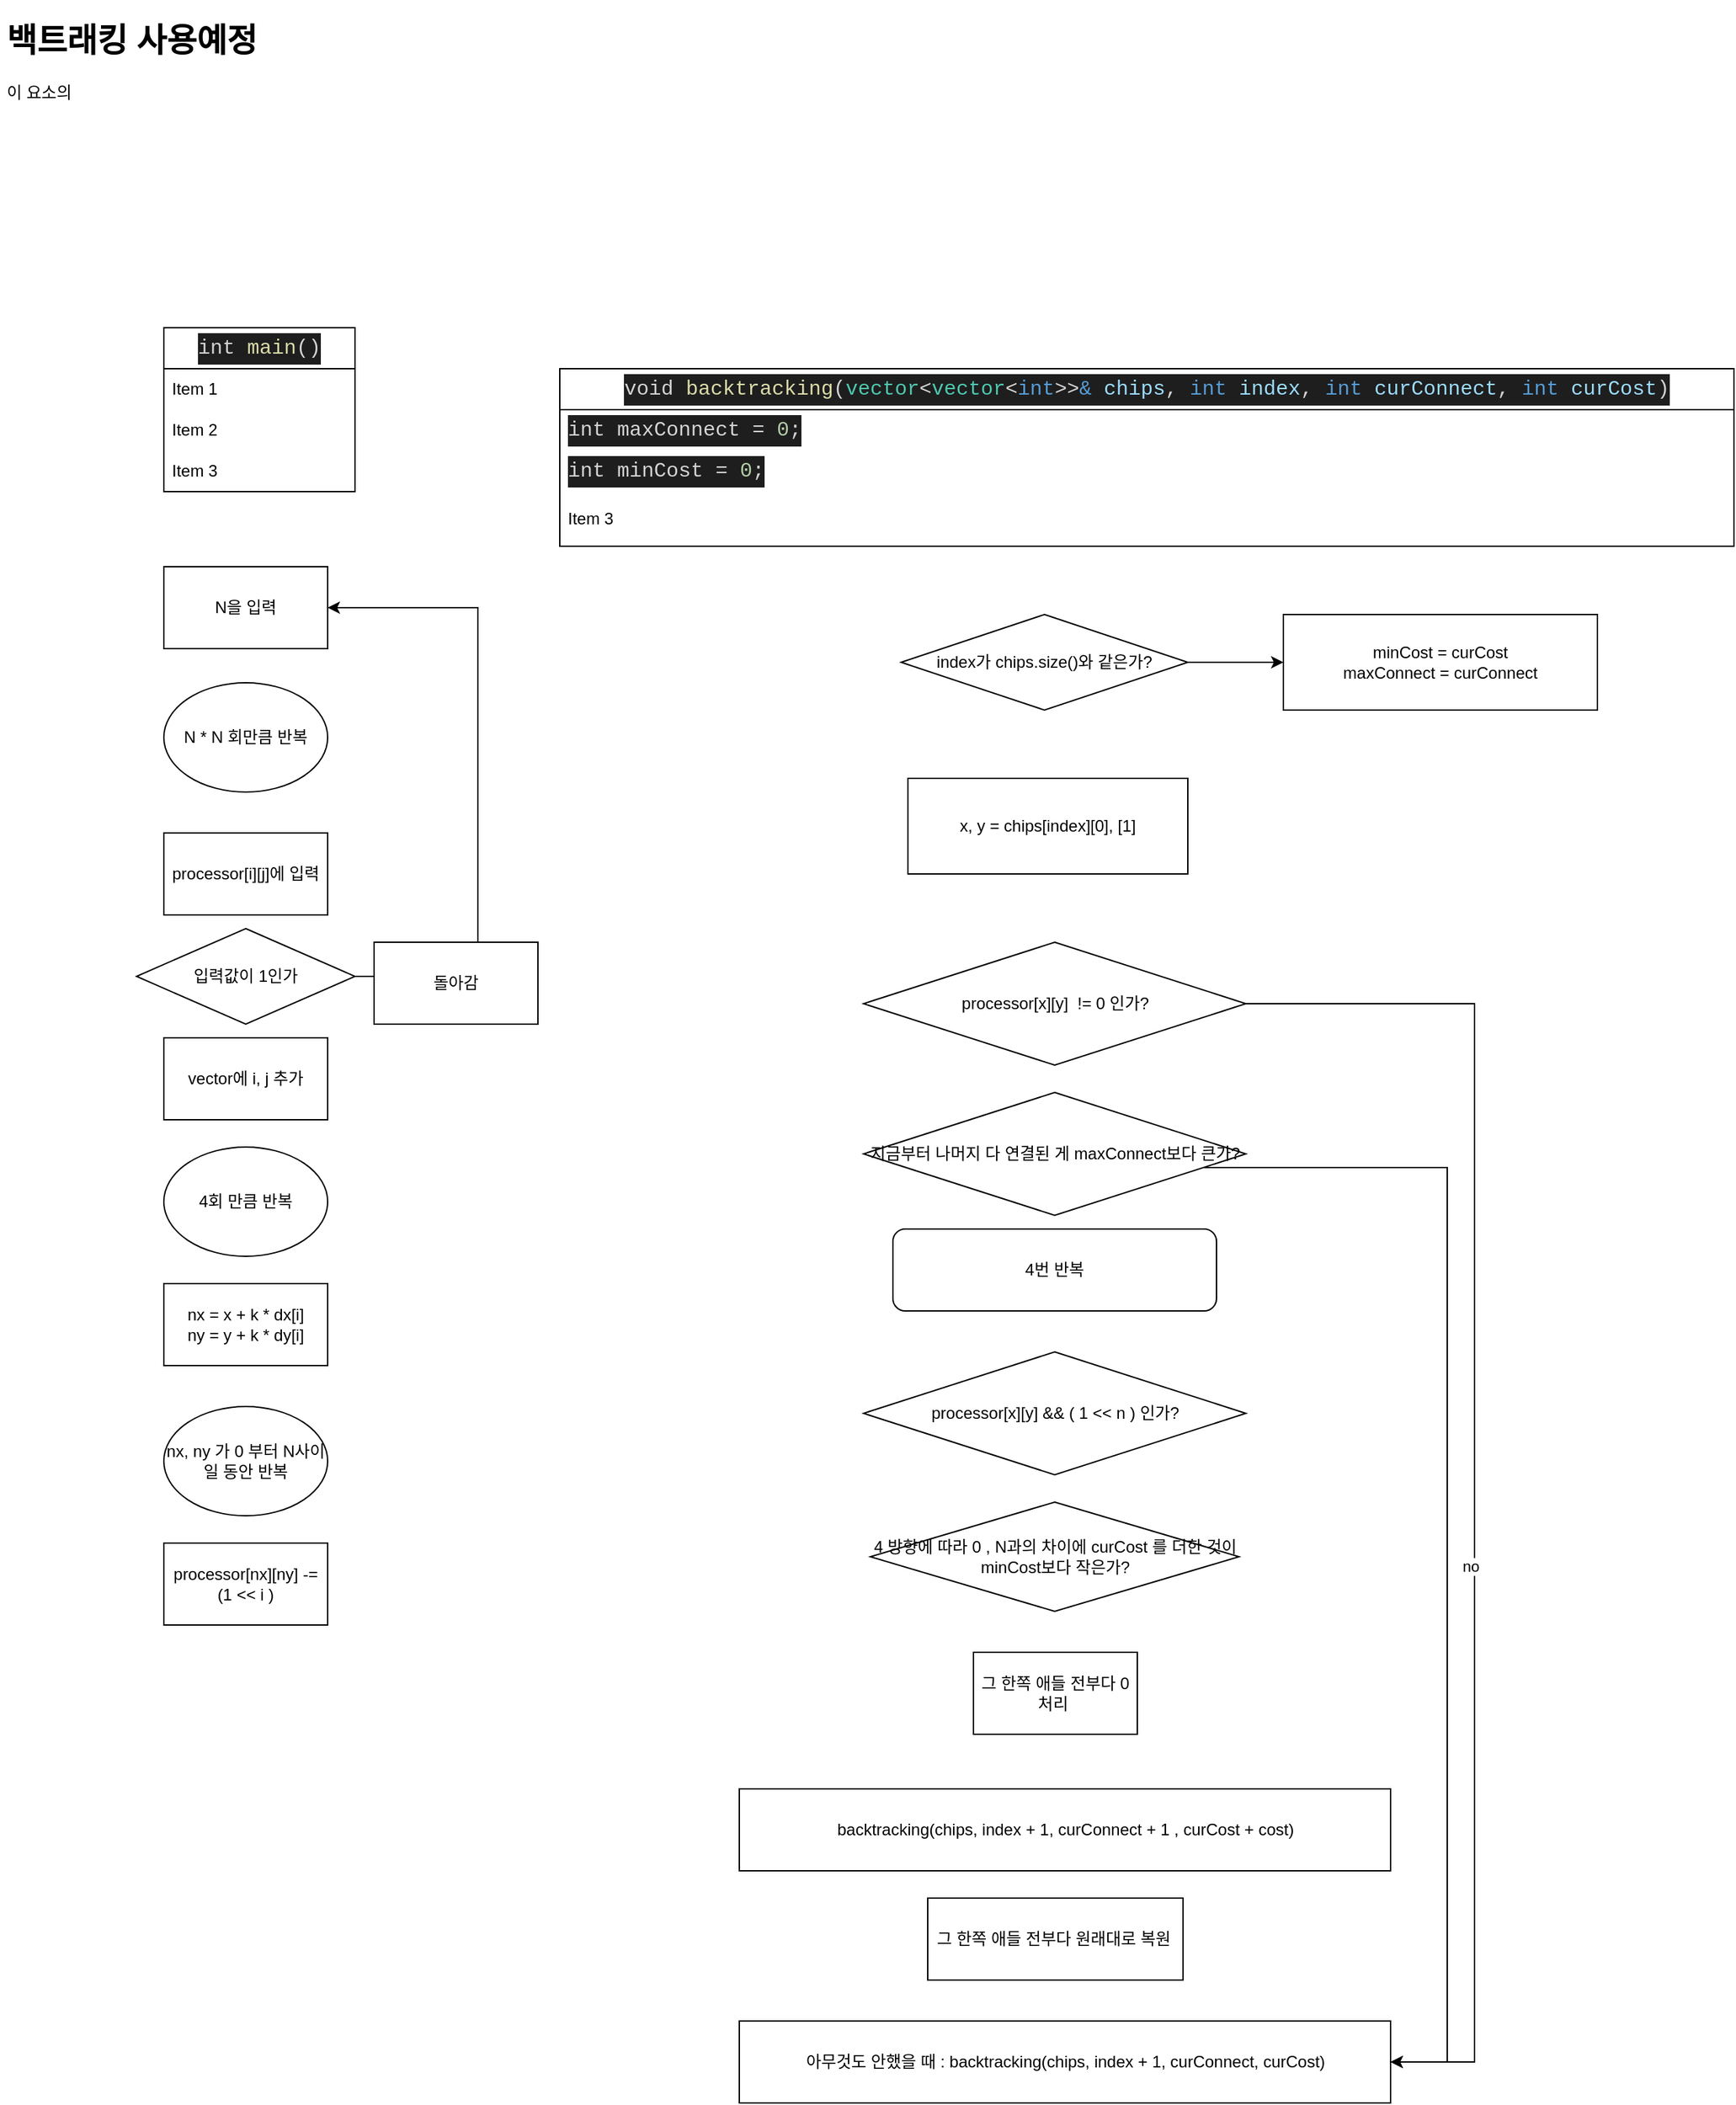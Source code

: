 <mxfile version="22.1.2" type="device">
  <diagram name="페이지-1" id="G5uaXXod4RbvGNig31LY">
    <mxGraphModel dx="1880" dy="1426" grid="1" gridSize="10" guides="1" tooltips="1" connect="1" arrows="1" fold="1" page="1" pageScale="1" pageWidth="827" pageHeight="1169" math="0" shadow="0">
      <root>
        <mxCell id="0" />
        <mxCell id="1" parent="0" />
        <mxCell id="gZZVAIuzQUAoZGuqoyAK-1" value="&lt;h1&gt;백트래킹 사용예정&lt;/h1&gt;&lt;p&gt;이 요소의&amp;nbsp;&lt;/p&gt;" style="text;html=1;strokeColor=none;fillColor=none;spacing=5;spacingTop=-20;whiteSpace=wrap;overflow=hidden;rounded=0;" vertex="1" parent="1">
          <mxGeometry x="20" y="120" width="440" height="130" as="geometry" />
        </mxCell>
        <mxCell id="gZZVAIuzQUAoZGuqoyAK-2" value="&lt;div style=&quot;color: rgb(212, 212, 212); background-color: rgb(30, 30, 30); font-family: Menlo, Monaco, &amp;quot;Courier New&amp;quot;, monospace; font-size: 15px; line-height: 23px;&quot;&gt;int &lt;span style=&quot;color: #dcdcaa;&quot;&gt;main&lt;/span&gt;()&lt;/div&gt;" style="swimlane;fontStyle=0;childLayout=stackLayout;horizontal=1;startSize=30;horizontalStack=0;resizeParent=1;resizeParentMax=0;resizeLast=0;collapsible=1;marginBottom=0;whiteSpace=wrap;html=1;" vertex="1" parent="1">
          <mxGeometry x="140" y="350" width="140" height="120" as="geometry" />
        </mxCell>
        <mxCell id="gZZVAIuzQUAoZGuqoyAK-3" value="Item 1" style="text;strokeColor=none;fillColor=none;align=left;verticalAlign=middle;spacingLeft=4;spacingRight=4;overflow=hidden;points=[[0,0.5],[1,0.5]];portConstraint=eastwest;rotatable=0;whiteSpace=wrap;html=1;" vertex="1" parent="gZZVAIuzQUAoZGuqoyAK-2">
          <mxGeometry y="30" width="140" height="30" as="geometry" />
        </mxCell>
        <mxCell id="gZZVAIuzQUAoZGuqoyAK-4" value="Item 2" style="text;strokeColor=none;fillColor=none;align=left;verticalAlign=middle;spacingLeft=4;spacingRight=4;overflow=hidden;points=[[0,0.5],[1,0.5]];portConstraint=eastwest;rotatable=0;whiteSpace=wrap;html=1;" vertex="1" parent="gZZVAIuzQUAoZGuqoyAK-2">
          <mxGeometry y="60" width="140" height="30" as="geometry" />
        </mxCell>
        <mxCell id="gZZVAIuzQUAoZGuqoyAK-5" value="Item 3" style="text;strokeColor=none;fillColor=none;align=left;verticalAlign=middle;spacingLeft=4;spacingRight=4;overflow=hidden;points=[[0,0.5],[1,0.5]];portConstraint=eastwest;rotatable=0;whiteSpace=wrap;html=1;" vertex="1" parent="gZZVAIuzQUAoZGuqoyAK-2">
          <mxGeometry y="90" width="140" height="30" as="geometry" />
        </mxCell>
        <mxCell id="gZZVAIuzQUAoZGuqoyAK-6" value="N을 입력" style="rounded=0;whiteSpace=wrap;html=1;" vertex="1" parent="1">
          <mxGeometry x="140" y="525" width="120" height="60" as="geometry" />
        </mxCell>
        <mxCell id="gZZVAIuzQUAoZGuqoyAK-7" value="N * N 회만큼 반복" style="ellipse;whiteSpace=wrap;html=1;" vertex="1" parent="1">
          <mxGeometry x="140" y="610" width="120" height="80" as="geometry" />
        </mxCell>
        <mxCell id="gZZVAIuzQUAoZGuqoyAK-8" value="processor[i][j]에 입력" style="rounded=0;whiteSpace=wrap;html=1;" vertex="1" parent="1">
          <mxGeometry x="140" y="720" width="120" height="60" as="geometry" />
        </mxCell>
        <mxCell id="gZZVAIuzQUAoZGuqoyAK-14" value="" style="edgeStyle=orthogonalEdgeStyle;rounded=0;orthogonalLoop=1;jettySize=auto;html=1;" edge="1" parent="1" source="gZZVAIuzQUAoZGuqoyAK-9" target="gZZVAIuzQUAoZGuqoyAK-12">
          <mxGeometry relative="1" as="geometry" />
        </mxCell>
        <mxCell id="gZZVAIuzQUAoZGuqoyAK-9" value="입력값이 1인가" style="rhombus;whiteSpace=wrap;html=1;" vertex="1" parent="1">
          <mxGeometry x="120" y="790" width="160" height="70" as="geometry" />
        </mxCell>
        <mxCell id="gZZVAIuzQUAoZGuqoyAK-10" value="vector에 i, j 추가" style="whiteSpace=wrap;html=1;" vertex="1" parent="1">
          <mxGeometry x="140" y="870" width="120" height="60" as="geometry" />
        </mxCell>
        <mxCell id="gZZVAIuzQUAoZGuqoyAK-11" value="4회 만큼 반복" style="ellipse;whiteSpace=wrap;html=1;" vertex="1" parent="1">
          <mxGeometry x="140" y="950" width="120" height="80" as="geometry" />
        </mxCell>
        <mxCell id="gZZVAIuzQUAoZGuqoyAK-13" style="edgeStyle=orthogonalEdgeStyle;rounded=0;orthogonalLoop=1;jettySize=auto;html=1;entryX=1;entryY=0.5;entryDx=0;entryDy=0;" edge="1" parent="1" source="gZZVAIuzQUAoZGuqoyAK-12" target="gZZVAIuzQUAoZGuqoyAK-6">
          <mxGeometry relative="1" as="geometry">
            <Array as="points">
              <mxPoint x="370" y="555" />
            </Array>
          </mxGeometry>
        </mxCell>
        <mxCell id="gZZVAIuzQUAoZGuqoyAK-12" value="돌아감" style="whiteSpace=wrap;html=1;" vertex="1" parent="1">
          <mxGeometry x="294" y="800" width="120" height="60" as="geometry" />
        </mxCell>
        <mxCell id="gZZVAIuzQUAoZGuqoyAK-15" value="nx = x + k * dx[i]&lt;br&gt;ny = y + k * dy[i]" style="whiteSpace=wrap;html=1;" vertex="1" parent="1">
          <mxGeometry x="140" y="1050" width="120" height="60" as="geometry" />
        </mxCell>
        <mxCell id="gZZVAIuzQUAoZGuqoyAK-16" value="nx, ny 가 0 부터 N사이일 동안 반복" style="ellipse;whiteSpace=wrap;html=1;" vertex="1" parent="1">
          <mxGeometry x="140" y="1140" width="120" height="80" as="geometry" />
        </mxCell>
        <mxCell id="gZZVAIuzQUAoZGuqoyAK-17" value="processor[nx][ny] -= (1 &amp;lt;&amp;lt; i )" style="whiteSpace=wrap;html=1;" vertex="1" parent="1">
          <mxGeometry x="140" y="1240" width="120" height="60" as="geometry" />
        </mxCell>
        <mxCell id="gZZVAIuzQUAoZGuqoyAK-18" value="&lt;div style=&quot;color: rgb(212, 212, 212); background-color: rgb(30, 30, 30); font-family: Menlo, Monaco, &amp;quot;Courier New&amp;quot;, monospace; font-size: 15px; line-height: 23px;&quot;&gt;&lt;div style=&quot;line-height: 23px;&quot;&gt;&lt;div style=&quot;line-height: 23px;&quot;&gt;void&amp;nbsp;&lt;span style=&quot;color: #dcdcaa;&quot;&gt;backtracking&lt;/span&gt;(&lt;span style=&quot;color: #4ec9b0;&quot;&gt;vector&lt;/span&gt;&amp;lt;&lt;span style=&quot;color: #4ec9b0;&quot;&gt;vector&lt;/span&gt;&amp;lt;&lt;span style=&quot;color: #569cd6;&quot;&gt;int&lt;/span&gt;&amp;gt;&amp;gt;&lt;span style=&quot;color: #569cd6;&quot;&gt;&amp;amp;&lt;/span&gt; &lt;span style=&quot;color: #9cdcfe;&quot;&gt;chips&lt;/span&gt;, &lt;span style=&quot;color: #569cd6;&quot;&gt;int&lt;/span&gt; &lt;span style=&quot;color: #9cdcfe;&quot;&gt;index&lt;/span&gt;, &lt;span style=&quot;color: #569cd6;&quot;&gt;int&lt;/span&gt; &lt;span style=&quot;color: #9cdcfe;&quot;&gt;curConnect&lt;/span&gt;, &lt;span style=&quot;color: #569cd6;&quot;&gt;int&lt;/span&gt; &lt;span style=&quot;color: #9cdcfe;&quot;&gt;curCost&lt;/span&gt;)&lt;/div&gt;&lt;/div&gt;&lt;/div&gt;" style="swimlane;fontStyle=0;childLayout=stackLayout;horizontal=1;startSize=30;horizontalStack=0;resizeParent=1;resizeParentMax=0;resizeLast=0;collapsible=1;marginBottom=0;whiteSpace=wrap;html=1;" vertex="1" parent="1">
          <mxGeometry x="430" y="380" width="860" height="130" as="geometry" />
        </mxCell>
        <mxCell id="gZZVAIuzQUAoZGuqoyAK-19" value="&lt;div style=&quot;color: rgb(212, 212, 212); background-color: rgb(30, 30, 30); font-family: Menlo, Monaco, &amp;quot;Courier New&amp;quot;, monospace; font-size: 15px; line-height: 23px;&quot;&gt;int maxConnect = &lt;span style=&quot;color: #b5cea8;&quot;&gt;0&lt;/span&gt;;&lt;/div&gt;" style="text;strokeColor=none;fillColor=none;align=left;verticalAlign=middle;spacingLeft=4;spacingRight=4;overflow=hidden;points=[[0,0.5],[1,0.5]];portConstraint=eastwest;rotatable=0;whiteSpace=wrap;html=1;" vertex="1" parent="gZZVAIuzQUAoZGuqoyAK-18">
          <mxGeometry y="30" width="860" height="30" as="geometry" />
        </mxCell>
        <mxCell id="gZZVAIuzQUAoZGuqoyAK-20" value="&lt;div style=&quot;color: rgb(212, 212, 212); background-color: rgb(30, 30, 30); font-family: Menlo, Monaco, &amp;quot;Courier New&amp;quot;, monospace; font-size: 15px; line-height: 23px;&quot;&gt;int minCost = &lt;span style=&quot;color: #b5cea8;&quot;&gt;0&lt;/span&gt;;   &lt;/div&gt;" style="text;strokeColor=none;fillColor=none;align=left;verticalAlign=middle;spacingLeft=4;spacingRight=4;overflow=hidden;points=[[0,0.5],[1,0.5]];portConstraint=eastwest;rotatable=0;whiteSpace=wrap;html=1;" vertex="1" parent="gZZVAIuzQUAoZGuqoyAK-18">
          <mxGeometry y="60" width="860" height="30" as="geometry" />
        </mxCell>
        <mxCell id="gZZVAIuzQUAoZGuqoyAK-21" value="Item 3" style="text;strokeColor=none;fillColor=none;align=left;verticalAlign=middle;spacingLeft=4;spacingRight=4;overflow=hidden;points=[[0,0.5],[1,0.5]];portConstraint=eastwest;rotatable=0;whiteSpace=wrap;html=1;" vertex="1" parent="gZZVAIuzQUAoZGuqoyAK-18">
          <mxGeometry y="90" width="860" height="40" as="geometry" />
        </mxCell>
        <mxCell id="gZZVAIuzQUAoZGuqoyAK-25" value="" style="edgeStyle=orthogonalEdgeStyle;rounded=0;orthogonalLoop=1;jettySize=auto;html=1;" edge="1" parent="1" source="gZZVAIuzQUAoZGuqoyAK-22" target="gZZVAIuzQUAoZGuqoyAK-24">
          <mxGeometry relative="1" as="geometry" />
        </mxCell>
        <mxCell id="gZZVAIuzQUAoZGuqoyAK-22" value="index가 chips.size()와 같은가?" style="rounded=0;whiteSpace=wrap;html=1;shape=rhombus;perimeter=rhombusPerimeter;" vertex="1" parent="1">
          <mxGeometry x="680" y="560" width="210" height="70" as="geometry" />
        </mxCell>
        <mxCell id="gZZVAIuzQUAoZGuqoyAK-24" value="minCost = curCost&lt;br&gt;maxConnect = curConnect" style="rounded=0;whiteSpace=wrap;html=1;" vertex="1" parent="1">
          <mxGeometry x="960" y="560" width="230" height="70" as="geometry" />
        </mxCell>
        <mxCell id="gZZVAIuzQUAoZGuqoyAK-27" value="x, y = chips[index][0], [1]" style="whiteSpace=wrap;html=1;rounded=0;" vertex="1" parent="1">
          <mxGeometry x="685" y="680" width="205" height="70" as="geometry" />
        </mxCell>
        <mxCell id="gZZVAIuzQUAoZGuqoyAK-45" style="edgeStyle=orthogonalEdgeStyle;rounded=0;orthogonalLoop=1;jettySize=auto;html=1;entryX=1;entryY=0.5;entryDx=0;entryDy=0;" edge="1" parent="1" source="gZZVAIuzQUAoZGuqoyAK-28" target="gZZVAIuzQUAoZGuqoyAK-29">
          <mxGeometry relative="1" as="geometry">
            <Array as="points">
              <mxPoint x="1080" y="965" />
              <mxPoint x="1080" y="1620" />
              <mxPoint x="1039" y="1620" />
            </Array>
          </mxGeometry>
        </mxCell>
        <mxCell id="gZZVAIuzQUAoZGuqoyAK-28" value="지금부터 나머지 다 연결된 게 maxConnect보다 큰가?" style="rhombus;whiteSpace=wrap;html=1;" vertex="1" parent="1">
          <mxGeometry x="652.5" y="910" width="280" height="90" as="geometry" />
        </mxCell>
        <mxCell id="gZZVAIuzQUAoZGuqoyAK-29" value="아무것도 안했을 때 : backtracking(chips, index + 1, curConnect, curCost)" style="rounded=0;whiteSpace=wrap;html=1;" vertex="1" parent="1">
          <mxGeometry x="561.5" y="1590" width="477" height="60" as="geometry" />
        </mxCell>
        <mxCell id="gZZVAIuzQUAoZGuqoyAK-31" value="backtracking(chips, index + 1, curConnect + 1 , curCost + cost)" style="rounded=0;whiteSpace=wrap;html=1;" vertex="1" parent="1">
          <mxGeometry x="561.5" y="1420" width="477" height="60" as="geometry" />
        </mxCell>
        <mxCell id="gZZVAIuzQUAoZGuqoyAK-32" value="4번 반복" style="rounded=1;whiteSpace=wrap;html=1;" vertex="1" parent="1">
          <mxGeometry x="674" y="1010" width="237" height="60" as="geometry" />
        </mxCell>
        <mxCell id="gZZVAIuzQUAoZGuqoyAK-40" style="edgeStyle=orthogonalEdgeStyle;rounded=0;orthogonalLoop=1;jettySize=auto;html=1;entryX=1;entryY=0.5;entryDx=0;entryDy=0;" edge="1" parent="1" source="gZZVAIuzQUAoZGuqoyAK-35" target="gZZVAIuzQUAoZGuqoyAK-29">
          <mxGeometry relative="1" as="geometry">
            <Array as="points">
              <mxPoint x="1100" y="845" />
              <mxPoint x="1100" y="1620" />
              <mxPoint x="1039" y="1620" />
            </Array>
          </mxGeometry>
        </mxCell>
        <mxCell id="gZZVAIuzQUAoZGuqoyAK-43" value="no" style="edgeLabel;html=1;align=center;verticalAlign=middle;resizable=0;points=[];" vertex="1" connectable="0" parent="gZZVAIuzQUAoZGuqoyAK-40">
          <mxGeometry x="0.154" y="-3" relative="1" as="geometry">
            <mxPoint as="offset" />
          </mxGeometry>
        </mxCell>
        <mxCell id="gZZVAIuzQUAoZGuqoyAK-35" value="processor[x][y]&amp;nbsp; != 0 인가?" style="rhombus;whiteSpace=wrap;html=1;" vertex="1" parent="1">
          <mxGeometry x="652.5" y="800" width="280" height="90" as="geometry" />
        </mxCell>
        <mxCell id="gZZVAIuzQUAoZGuqoyAK-39" value="processor[x][y] &amp;amp;&amp;amp; ( 1 &amp;lt;&amp;lt; n ) 인가?" style="rhombus;whiteSpace=wrap;html=1;" vertex="1" parent="1">
          <mxGeometry x="652.5" y="1100" width="280" height="90" as="geometry" />
        </mxCell>
        <mxCell id="gZZVAIuzQUAoZGuqoyAK-46" value="4 방향에 따라 0 , N과의 차이에 curCost 를 더한 것이 minCost보다 작은가?" style="whiteSpace=wrap;html=1;shape=rhombus;perimeter=rhombusPerimeter;" vertex="1" parent="1">
          <mxGeometry x="657.5" y="1210" width="270" height="80" as="geometry" />
        </mxCell>
        <mxCell id="gZZVAIuzQUAoZGuqoyAK-48" value="그 한쪽 애들 전부다 0 처리&amp;nbsp;" style="rounded=0;whiteSpace=wrap;html=1;" vertex="1" parent="1">
          <mxGeometry x="733" y="1320" width="120" height="60" as="geometry" />
        </mxCell>
        <mxCell id="gZZVAIuzQUAoZGuqoyAK-49" value="그 한쪽 애들 전부다 원래대로 복원&amp;nbsp;" style="rounded=0;whiteSpace=wrap;html=1;" vertex="1" parent="1">
          <mxGeometry x="699.5" y="1500" width="187" height="60" as="geometry" />
        </mxCell>
      </root>
    </mxGraphModel>
  </diagram>
</mxfile>

